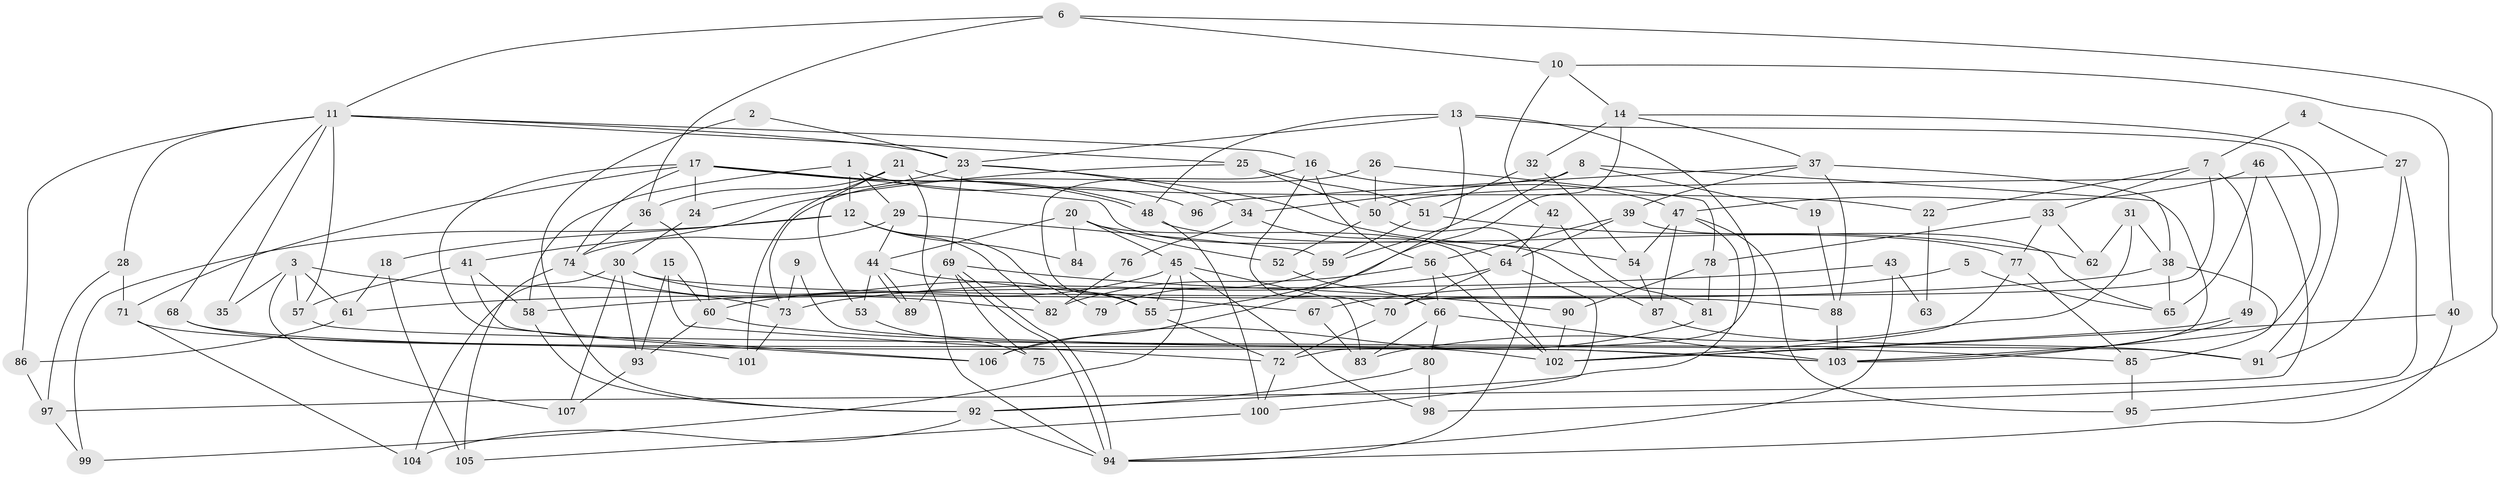 // coarse degree distribution, {4: 0.28, 2: 0.09333333333333334, 5: 0.18666666666666668, 3: 0.16, 6: 0.16, 7: 0.06666666666666667, 8: 0.02666666666666667, 9: 0.013333333333333334, 10: 0.013333333333333334}
// Generated by graph-tools (version 1.1) at 2025/37/03/04/25 23:37:01]
// undirected, 107 vertices, 214 edges
graph export_dot {
  node [color=gray90,style=filled];
  1;
  2;
  3;
  4;
  5;
  6;
  7;
  8;
  9;
  10;
  11;
  12;
  13;
  14;
  15;
  16;
  17;
  18;
  19;
  20;
  21;
  22;
  23;
  24;
  25;
  26;
  27;
  28;
  29;
  30;
  31;
  32;
  33;
  34;
  35;
  36;
  37;
  38;
  39;
  40;
  41;
  42;
  43;
  44;
  45;
  46;
  47;
  48;
  49;
  50;
  51;
  52;
  53;
  54;
  55;
  56;
  57;
  58;
  59;
  60;
  61;
  62;
  63;
  64;
  65;
  66;
  67;
  68;
  69;
  70;
  71;
  72;
  73;
  74;
  75;
  76;
  77;
  78;
  79;
  80;
  81;
  82;
  83;
  84;
  85;
  86;
  87;
  88;
  89;
  90;
  91;
  92;
  93;
  94;
  95;
  96;
  97;
  98;
  99;
  100;
  101;
  102;
  103;
  104;
  105;
  106;
  107;
  1 -- 58;
  1 -- 29;
  1 -- 12;
  1 -- 96;
  2 -- 92;
  2 -- 23;
  3 -- 107;
  3 -- 57;
  3 -- 35;
  3 -- 61;
  3 -- 73;
  4 -- 7;
  4 -- 27;
  5 -- 67;
  5 -- 65;
  6 -- 95;
  6 -- 10;
  6 -- 11;
  6 -- 36;
  7 -- 70;
  7 -- 33;
  7 -- 22;
  7 -- 49;
  8 -- 103;
  8 -- 59;
  8 -- 19;
  8 -- 34;
  9 -- 73;
  9 -- 103;
  10 -- 40;
  10 -- 14;
  10 -- 42;
  11 -- 25;
  11 -- 16;
  11 -- 23;
  11 -- 28;
  11 -- 35;
  11 -- 57;
  11 -- 68;
  11 -- 86;
  12 -- 82;
  12 -- 18;
  12 -- 79;
  12 -- 84;
  12 -- 99;
  13 -- 106;
  13 -- 23;
  13 -- 48;
  13 -- 72;
  13 -- 103;
  14 -- 55;
  14 -- 37;
  14 -- 32;
  14 -- 91;
  15 -- 60;
  15 -- 72;
  15 -- 93;
  16 -- 55;
  16 -- 47;
  16 -- 56;
  16 -- 70;
  17 -- 71;
  17 -- 48;
  17 -- 48;
  17 -- 24;
  17 -- 74;
  17 -- 87;
  17 -- 106;
  18 -- 61;
  18 -- 105;
  19 -- 88;
  20 -- 45;
  20 -- 102;
  20 -- 44;
  20 -- 52;
  20 -- 84;
  21 -- 101;
  21 -- 36;
  21 -- 22;
  21 -- 53;
  21 -- 94;
  22 -- 63;
  23 -- 34;
  23 -- 24;
  23 -- 54;
  23 -- 69;
  24 -- 30;
  25 -- 50;
  25 -- 51;
  25 -- 41;
  26 -- 78;
  26 -- 50;
  26 -- 73;
  27 -- 98;
  27 -- 91;
  27 -- 50;
  28 -- 71;
  28 -- 97;
  29 -- 44;
  29 -- 74;
  29 -- 59;
  30 -- 55;
  30 -- 88;
  30 -- 93;
  30 -- 104;
  30 -- 107;
  31 -- 83;
  31 -- 38;
  31 -- 62;
  32 -- 54;
  32 -- 51;
  33 -- 78;
  33 -- 77;
  33 -- 62;
  34 -- 64;
  34 -- 76;
  36 -- 74;
  36 -- 60;
  37 -- 88;
  37 -- 38;
  37 -- 39;
  37 -- 96;
  38 -- 61;
  38 -- 85;
  38 -- 65;
  39 -- 64;
  39 -- 56;
  39 -- 65;
  40 -- 102;
  40 -- 94;
  41 -- 57;
  41 -- 58;
  41 -- 106;
  42 -- 64;
  42 -- 81;
  43 -- 94;
  43 -- 58;
  43 -- 63;
  44 -- 89;
  44 -- 89;
  44 -- 53;
  44 -- 67;
  45 -- 60;
  45 -- 99;
  45 -- 55;
  45 -- 83;
  45 -- 98;
  46 -- 47;
  46 -- 65;
  46 -- 97;
  47 -- 87;
  47 -- 54;
  47 -- 92;
  47 -- 95;
  48 -- 77;
  48 -- 100;
  49 -- 103;
  49 -- 102;
  50 -- 94;
  50 -- 52;
  51 -- 62;
  51 -- 59;
  52 -- 66;
  53 -- 75;
  54 -- 87;
  55 -- 72;
  56 -- 66;
  56 -- 82;
  56 -- 102;
  57 -- 91;
  58 -- 92;
  59 -- 79;
  60 -- 93;
  60 -- 85;
  61 -- 86;
  64 -- 70;
  64 -- 73;
  64 -- 100;
  66 -- 80;
  66 -- 83;
  66 -- 103;
  67 -- 83;
  68 -- 103;
  68 -- 101;
  69 -- 94;
  69 -- 94;
  69 -- 75;
  69 -- 89;
  69 -- 90;
  70 -- 72;
  71 -- 102;
  71 -- 104;
  72 -- 100;
  73 -- 101;
  74 -- 105;
  74 -- 82;
  76 -- 82;
  77 -- 102;
  77 -- 85;
  78 -- 90;
  78 -- 81;
  80 -- 92;
  80 -- 98;
  81 -- 106;
  85 -- 95;
  86 -- 97;
  87 -- 91;
  88 -- 103;
  90 -- 102;
  92 -- 94;
  92 -- 104;
  93 -- 107;
  97 -- 99;
  100 -- 105;
}

